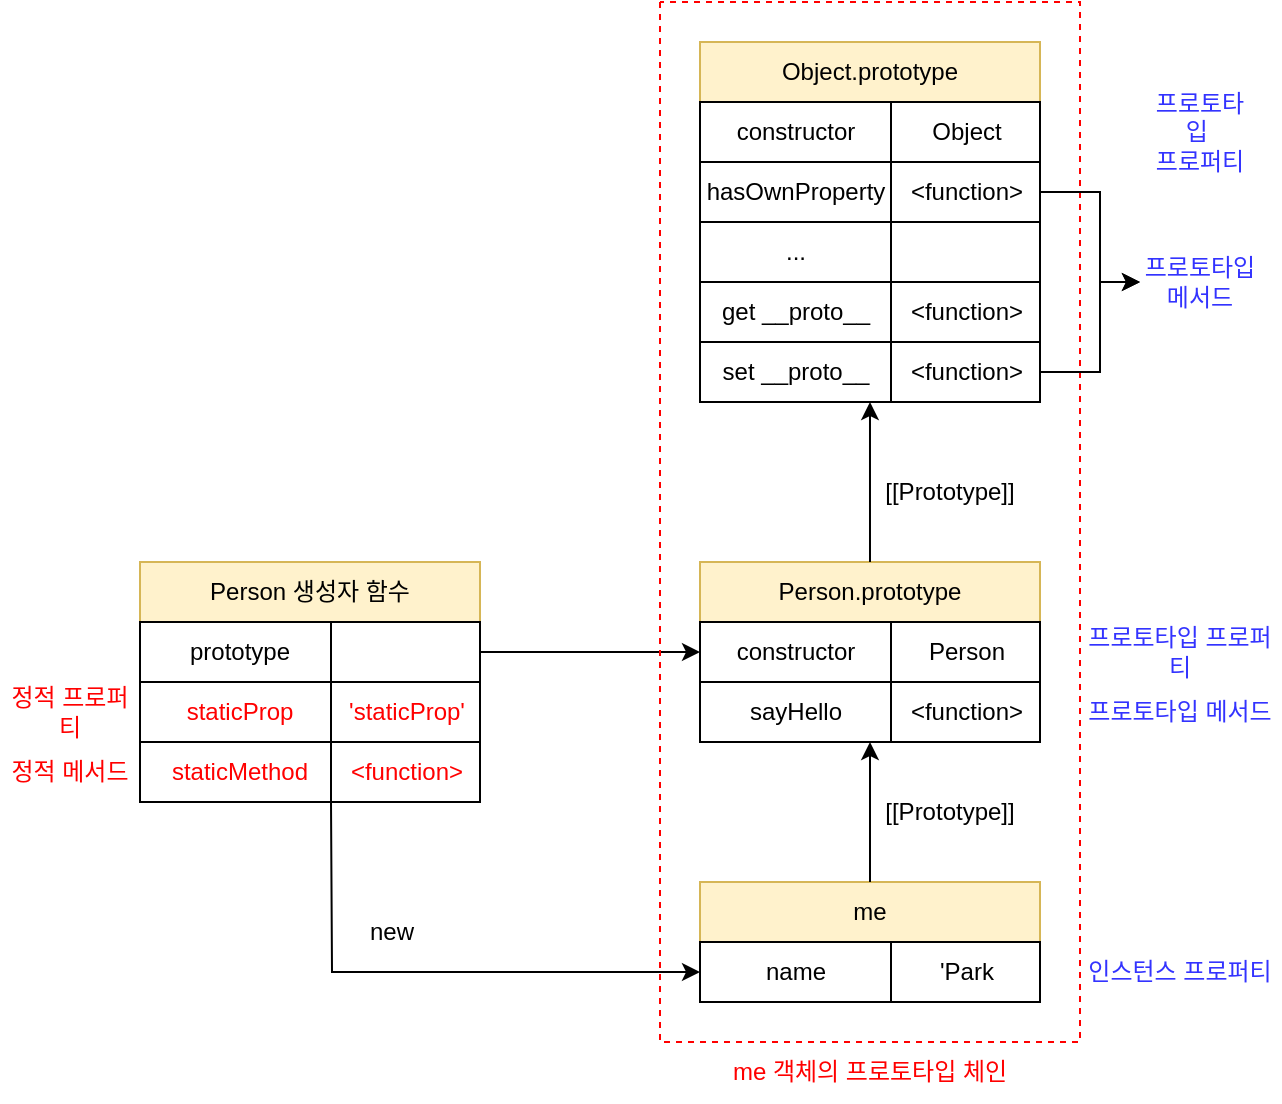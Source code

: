 <mxfile version="18.0.1" type="device"><diagram id="M3dk27K3Q2-vFn7jmiIi" name="페이지-1"><mxGraphModel dx="683" dy="440" grid="1" gridSize="10" guides="1" tooltips="1" connect="1" arrows="1" fold="1" page="1" pageScale="1" pageWidth="827" pageHeight="1169" math="0" shadow="0"><root><mxCell id="0"/><mxCell id="1" parent="0"/><mxCell id="NiMHUUkCtIKzPqf-cwjD-1" value="Person 생성자 함수" style="rounded=0;whiteSpace=wrap;html=1;fillColor=#fff2cc;strokeColor=#d6b656;" vertex="1" parent="1"><mxGeometry x="150" y="520" width="170" height="30" as="geometry"/></mxCell><mxCell id="NiMHUUkCtIKzPqf-cwjD-2" value="prototype" style="rounded=0;whiteSpace=wrap;html=1;" vertex="1" parent="1"><mxGeometry x="150" y="550" width="100" height="30" as="geometry"/></mxCell><mxCell id="NiMHUUkCtIKzPqf-cwjD-3" value="" style="rounded=0;whiteSpace=wrap;html=1;" vertex="1" parent="1"><mxGeometry x="245.5" y="550" width="74.5" height="30" as="geometry"/></mxCell><mxCell id="NiMHUUkCtIKzPqf-cwjD-4" value="Person.prototype" style="rounded=0;whiteSpace=wrap;html=1;fillColor=#fff2cc;strokeColor=#d6b656;" vertex="1" parent="1"><mxGeometry x="430" y="520" width="170" height="30" as="geometry"/></mxCell><mxCell id="NiMHUUkCtIKzPqf-cwjD-5" value="constructor" style="rounded=0;whiteSpace=wrap;html=1;" vertex="1" parent="1"><mxGeometry x="430" y="550" width="95.5" height="30" as="geometry"/></mxCell><mxCell id="NiMHUUkCtIKzPqf-cwjD-6" value="Person" style="rounded=0;whiteSpace=wrap;html=1;" vertex="1" parent="1"><mxGeometry x="525.5" y="550" width="74.5" height="30" as="geometry"/></mxCell><mxCell id="NiMHUUkCtIKzPqf-cwjD-7" value="me" style="rounded=0;whiteSpace=wrap;html=1;fillColor=#fff2cc;strokeColor=#d6b656;" vertex="1" parent="1"><mxGeometry x="430" y="680" width="170" height="30" as="geometry"/></mxCell><mxCell id="NiMHUUkCtIKzPqf-cwjD-8" value="name" style="rounded=0;whiteSpace=wrap;html=1;" vertex="1" parent="1"><mxGeometry x="430" y="710" width="95.5" height="30" as="geometry"/></mxCell><mxCell id="NiMHUUkCtIKzPqf-cwjD-9" value="'Park" style="rounded=0;whiteSpace=wrap;html=1;" vertex="1" parent="1"><mxGeometry x="525.5" y="710" width="74.5" height="30" as="geometry"/></mxCell><mxCell id="NiMHUUkCtIKzPqf-cwjD-10" value="sayHello" style="rounded=0;whiteSpace=wrap;html=1;" vertex="1" parent="1"><mxGeometry x="430" y="580" width="95.5" height="30" as="geometry"/></mxCell><mxCell id="NiMHUUkCtIKzPqf-cwjD-11" value="&amp;lt;function&amp;gt;" style="rounded=0;whiteSpace=wrap;html=1;" vertex="1" parent="1"><mxGeometry x="525.5" y="580" width="74.5" height="30" as="geometry"/></mxCell><mxCell id="NiMHUUkCtIKzPqf-cwjD-12" value="Object.prototype" style="rounded=0;whiteSpace=wrap;html=1;fillColor=#fff2cc;strokeColor=#d6b656;" vertex="1" parent="1"><mxGeometry x="430" y="260" width="170" height="30" as="geometry"/></mxCell><mxCell id="NiMHUUkCtIKzPqf-cwjD-13" value="constructor" style="rounded=0;whiteSpace=wrap;html=1;" vertex="1" parent="1"><mxGeometry x="430" y="290" width="95.5" height="30" as="geometry"/></mxCell><mxCell id="NiMHUUkCtIKzPqf-cwjD-14" value="Object" style="rounded=0;whiteSpace=wrap;html=1;" vertex="1" parent="1"><mxGeometry x="525.5" y="290" width="74.5" height="30" as="geometry"/></mxCell><mxCell id="NiMHUUkCtIKzPqf-cwjD-15" value="hasOwnProperty" style="rounded=0;whiteSpace=wrap;html=1;" vertex="1" parent="1"><mxGeometry x="430" y="320" width="95.5" height="30" as="geometry"/></mxCell><mxCell id="NiMHUUkCtIKzPqf-cwjD-16" value="&amp;lt;function&amp;gt;" style="rounded=0;whiteSpace=wrap;html=1;" vertex="1" parent="1"><mxGeometry x="525.5" y="320" width="74.5" height="30" as="geometry"/></mxCell><mxCell id="NiMHUUkCtIKzPqf-cwjD-17" value="..." style="rounded=0;whiteSpace=wrap;html=1;" vertex="1" parent="1"><mxGeometry x="430" y="350" width="95.5" height="30" as="geometry"/></mxCell><mxCell id="NiMHUUkCtIKzPqf-cwjD-18" value="get __proto__" style="rounded=0;whiteSpace=wrap;html=1;" vertex="1" parent="1"><mxGeometry x="430" y="380" width="95.5" height="30" as="geometry"/></mxCell><mxCell id="NiMHUUkCtIKzPqf-cwjD-19" value="set __proto__" style="rounded=0;whiteSpace=wrap;html=1;" vertex="1" parent="1"><mxGeometry x="430" y="410" width="95.5" height="30" as="geometry"/></mxCell><mxCell id="NiMHUUkCtIKzPqf-cwjD-20" value="" style="rounded=0;whiteSpace=wrap;html=1;" vertex="1" parent="1"><mxGeometry x="525.5" y="350" width="74.5" height="30" as="geometry"/></mxCell><mxCell id="NiMHUUkCtIKzPqf-cwjD-21" value="&amp;lt;function&amp;gt;" style="rounded=0;whiteSpace=wrap;html=1;" vertex="1" parent="1"><mxGeometry x="525.5" y="380" width="74.5" height="30" as="geometry"/></mxCell><mxCell id="NiMHUUkCtIKzPqf-cwjD-22" value="&amp;lt;function&amp;gt;" style="rounded=0;whiteSpace=wrap;html=1;" vertex="1" parent="1"><mxGeometry x="525.5" y="410" width="74.5" height="30" as="geometry"/></mxCell><mxCell id="NiMHUUkCtIKzPqf-cwjD-34" value="" style="endArrow=classic;html=1;rounded=0;exitX=0.5;exitY=0;exitDx=0;exitDy=0;" edge="1" parent="1" source="NiMHUUkCtIKzPqf-cwjD-7"><mxGeometry width="50" height="50" relative="1" as="geometry"><mxPoint x="460" y="580" as="sourcePoint"/><mxPoint x="515" y="610" as="targetPoint"/></mxGeometry></mxCell><mxCell id="NiMHUUkCtIKzPqf-cwjD-35" value="" style="endArrow=classic;html=1;rounded=0;exitX=0.5;exitY=0;exitDx=0;exitDy=0;entryX=0.89;entryY=1;entryDx=0;entryDy=0;entryPerimeter=0;" edge="1" parent="1" source="NiMHUUkCtIKzPqf-cwjD-4" target="NiMHUUkCtIKzPqf-cwjD-19"><mxGeometry width="50" height="50" relative="1" as="geometry"><mxPoint x="460" y="580" as="sourcePoint"/><mxPoint x="510" y="530" as="targetPoint"/></mxGeometry></mxCell><mxCell id="NiMHUUkCtIKzPqf-cwjD-36" value="" style="endArrow=classic;html=1;rounded=0;exitX=1;exitY=0.5;exitDx=0;exitDy=0;entryX=0;entryY=0.5;entryDx=0;entryDy=0;" edge="1" parent="1" source="NiMHUUkCtIKzPqf-cwjD-3" target="NiMHUUkCtIKzPqf-cwjD-5"><mxGeometry width="50" height="50" relative="1" as="geometry"><mxPoint x="290" y="550" as="sourcePoint"/><mxPoint x="340" y="500" as="targetPoint"/></mxGeometry></mxCell><mxCell id="NiMHUUkCtIKzPqf-cwjD-39" value="[[Prototype]]" style="text;html=1;strokeColor=none;fillColor=none;align=center;verticalAlign=middle;whiteSpace=wrap;rounded=0;" vertex="1" parent="1"><mxGeometry x="520" y="470" width="70" height="30" as="geometry"/></mxCell><mxCell id="NiMHUUkCtIKzPqf-cwjD-40" value="[[Prototype]]" style="text;html=1;strokeColor=none;fillColor=none;align=center;verticalAlign=middle;whiteSpace=wrap;rounded=0;" vertex="1" parent="1"><mxGeometry x="520" y="630" width="70" height="30" as="geometry"/></mxCell><mxCell id="NiMHUUkCtIKzPqf-cwjD-44" value="" style="endArrow=none;dashed=1;html=1;rounded=0;strokeColor=#FF0000;" edge="1" parent="1"><mxGeometry width="50" height="50" relative="1" as="geometry"><mxPoint x="410" y="240" as="sourcePoint"/><mxPoint x="410" y="240" as="targetPoint"/><Array as="points"><mxPoint x="410" y="760"/><mxPoint x="620" y="760"/><mxPoint x="620" y="240"/></Array></mxGeometry></mxCell><mxCell id="NiMHUUkCtIKzPqf-cwjD-45" value="&lt;font color=&quot;#ff0000&quot;&gt;me 객체의 프로토타입 체인&lt;/font&gt;" style="text;html=1;strokeColor=none;fillColor=none;align=center;verticalAlign=middle;whiteSpace=wrap;rounded=0;" vertex="1" parent="1"><mxGeometry x="438.88" y="760" width="152.25" height="30" as="geometry"/></mxCell><mxCell id="NiMHUUkCtIKzPqf-cwjD-46" value="new" style="text;html=1;strokeColor=none;fillColor=none;align=center;verticalAlign=middle;whiteSpace=wrap;rounded=0;" vertex="1" parent="1"><mxGeometry x="245.5" y="690" width="60" height="30" as="geometry"/></mxCell><mxCell id="NiMHUUkCtIKzPqf-cwjD-47" value="staticProp" style="rounded=0;whiteSpace=wrap;html=1;fontColor=#FF0000;" vertex="1" parent="1"><mxGeometry x="150" y="580" width="100" height="30" as="geometry"/></mxCell><mxCell id="NiMHUUkCtIKzPqf-cwjD-48" value="staticMethod" style="rounded=0;whiteSpace=wrap;html=1;fontColor=#FF0000;" vertex="1" parent="1"><mxGeometry x="150" y="610" width="100" height="30" as="geometry"/></mxCell><mxCell id="NiMHUUkCtIKzPqf-cwjD-49" value="'staticProp'" style="rounded=0;whiteSpace=wrap;html=1;fontColor=#FF0000;" vertex="1" parent="1"><mxGeometry x="245.5" y="580" width="74.5" height="30" as="geometry"/></mxCell><mxCell id="NiMHUUkCtIKzPqf-cwjD-50" value="&amp;lt;function&amp;gt;" style="rounded=0;whiteSpace=wrap;html=1;fontColor=#FF0000;" vertex="1" parent="1"><mxGeometry x="245.5" y="610" width="74.5" height="30" as="geometry"/></mxCell><mxCell id="NiMHUUkCtIKzPqf-cwjD-51" value="" style="endArrow=classic;html=1;rounded=0;fontColor=#FF0000;exitX=1;exitY=0.5;exitDx=0;exitDy=0;" edge="1" parent="1" source="NiMHUUkCtIKzPqf-cwjD-22"><mxGeometry width="50" height="50" relative="1" as="geometry"><mxPoint x="690" y="460" as="sourcePoint"/><mxPoint x="650" y="380" as="targetPoint"/><Array as="points"><mxPoint x="630" y="425"/><mxPoint x="630" y="380"/></Array></mxGeometry></mxCell><mxCell id="NiMHUUkCtIKzPqf-cwjD-53" value="" style="endArrow=classic;html=1;rounded=0;fontColor=#FF0000;exitX=1;exitY=0.5;exitDx=0;exitDy=0;" edge="1" parent="1" source="NiMHUUkCtIKzPqf-cwjD-16"><mxGeometry width="50" height="50" relative="1" as="geometry"><mxPoint x="710" y="320" as="sourcePoint"/><mxPoint x="650" y="380" as="targetPoint"/><Array as="points"><mxPoint x="630" y="335"/><mxPoint x="630" y="380"/></Array></mxGeometry></mxCell><mxCell id="NiMHUUkCtIKzPqf-cwjD-54" value="&lt;font color=&quot;#3333ff&quot;&gt;프로토타입&lt;br&gt;메서드&lt;/font&gt;" style="text;html=1;strokeColor=none;fillColor=none;align=center;verticalAlign=middle;whiteSpace=wrap;rounded=0;fontColor=#FF0000;" vertex="1" parent="1"><mxGeometry x="650" y="365" width="60" height="30" as="geometry"/></mxCell><mxCell id="NiMHUUkCtIKzPqf-cwjD-55" value="&lt;font color=&quot;#3333ff&quot;&gt;프로토타입&amp;nbsp;&lt;br&gt;프로퍼티&lt;br&gt;&lt;/font&gt;" style="text;html=1;strokeColor=none;fillColor=none;align=center;verticalAlign=middle;whiteSpace=wrap;rounded=0;fontColor=#FF0000;" vertex="1" parent="1"><mxGeometry x="650" y="290" width="60" height="30" as="geometry"/></mxCell><mxCell id="NiMHUUkCtIKzPqf-cwjD-56" value="&lt;font color=&quot;#3333ff&quot;&gt;프로토타입&amp;nbsp;프로퍼티&lt;br&gt;&lt;/font&gt;" style="text;html=1;strokeColor=none;fillColor=none;align=center;verticalAlign=middle;whiteSpace=wrap;rounded=0;fontColor=#FF0000;" vertex="1" parent="1"><mxGeometry x="620" y="550" width="100" height="30" as="geometry"/></mxCell><mxCell id="NiMHUUkCtIKzPqf-cwjD-57" value="&lt;font color=&quot;#3333ff&quot;&gt;프로토타입&amp;nbsp;메서드&lt;/font&gt;" style="text;html=1;strokeColor=none;fillColor=none;align=center;verticalAlign=middle;whiteSpace=wrap;rounded=0;fontColor=#FF0000;" vertex="1" parent="1"><mxGeometry x="620" y="580" width="100" height="30" as="geometry"/></mxCell><mxCell id="NiMHUUkCtIKzPqf-cwjD-58" value="&lt;font color=&quot;#3333ff&quot;&gt;인스턴스 프로퍼티&lt;/font&gt;" style="text;html=1;strokeColor=none;fillColor=none;align=center;verticalAlign=middle;whiteSpace=wrap;rounded=0;fontColor=#FF0000;" vertex="1" parent="1"><mxGeometry x="620" y="710" width="100" height="30" as="geometry"/></mxCell><mxCell id="NiMHUUkCtIKzPqf-cwjD-59" value="" style="endArrow=classic;html=1;rounded=0;fontColor=#3333FF;entryX=0;entryY=0.5;entryDx=0;entryDy=0;exitX=0;exitY=1;exitDx=0;exitDy=0;" edge="1" parent="1" source="NiMHUUkCtIKzPqf-cwjD-50" target="NiMHUUkCtIKzPqf-cwjD-8"><mxGeometry width="50" height="50" relative="1" as="geometry"><mxPoint x="350" y="670" as="sourcePoint"/><mxPoint x="480" y="540" as="targetPoint"/><Array as="points"><mxPoint x="246" y="725"/></Array></mxGeometry></mxCell><mxCell id="NiMHUUkCtIKzPqf-cwjD-60" value="정적 프로퍼티" style="text;html=1;strokeColor=none;fillColor=none;align=center;verticalAlign=middle;whiteSpace=wrap;rounded=0;fontColor=#FF0000;" vertex="1" parent="1"><mxGeometry x="80" y="580" width="70" height="30" as="geometry"/></mxCell><mxCell id="NiMHUUkCtIKzPqf-cwjD-61" value="정적 메서드" style="text;html=1;strokeColor=none;fillColor=none;align=center;verticalAlign=middle;whiteSpace=wrap;rounded=0;fontColor=#FF0000;" vertex="1" parent="1"><mxGeometry x="80" y="610" width="70" height="30" as="geometry"/></mxCell></root></mxGraphModel></diagram></mxfile>